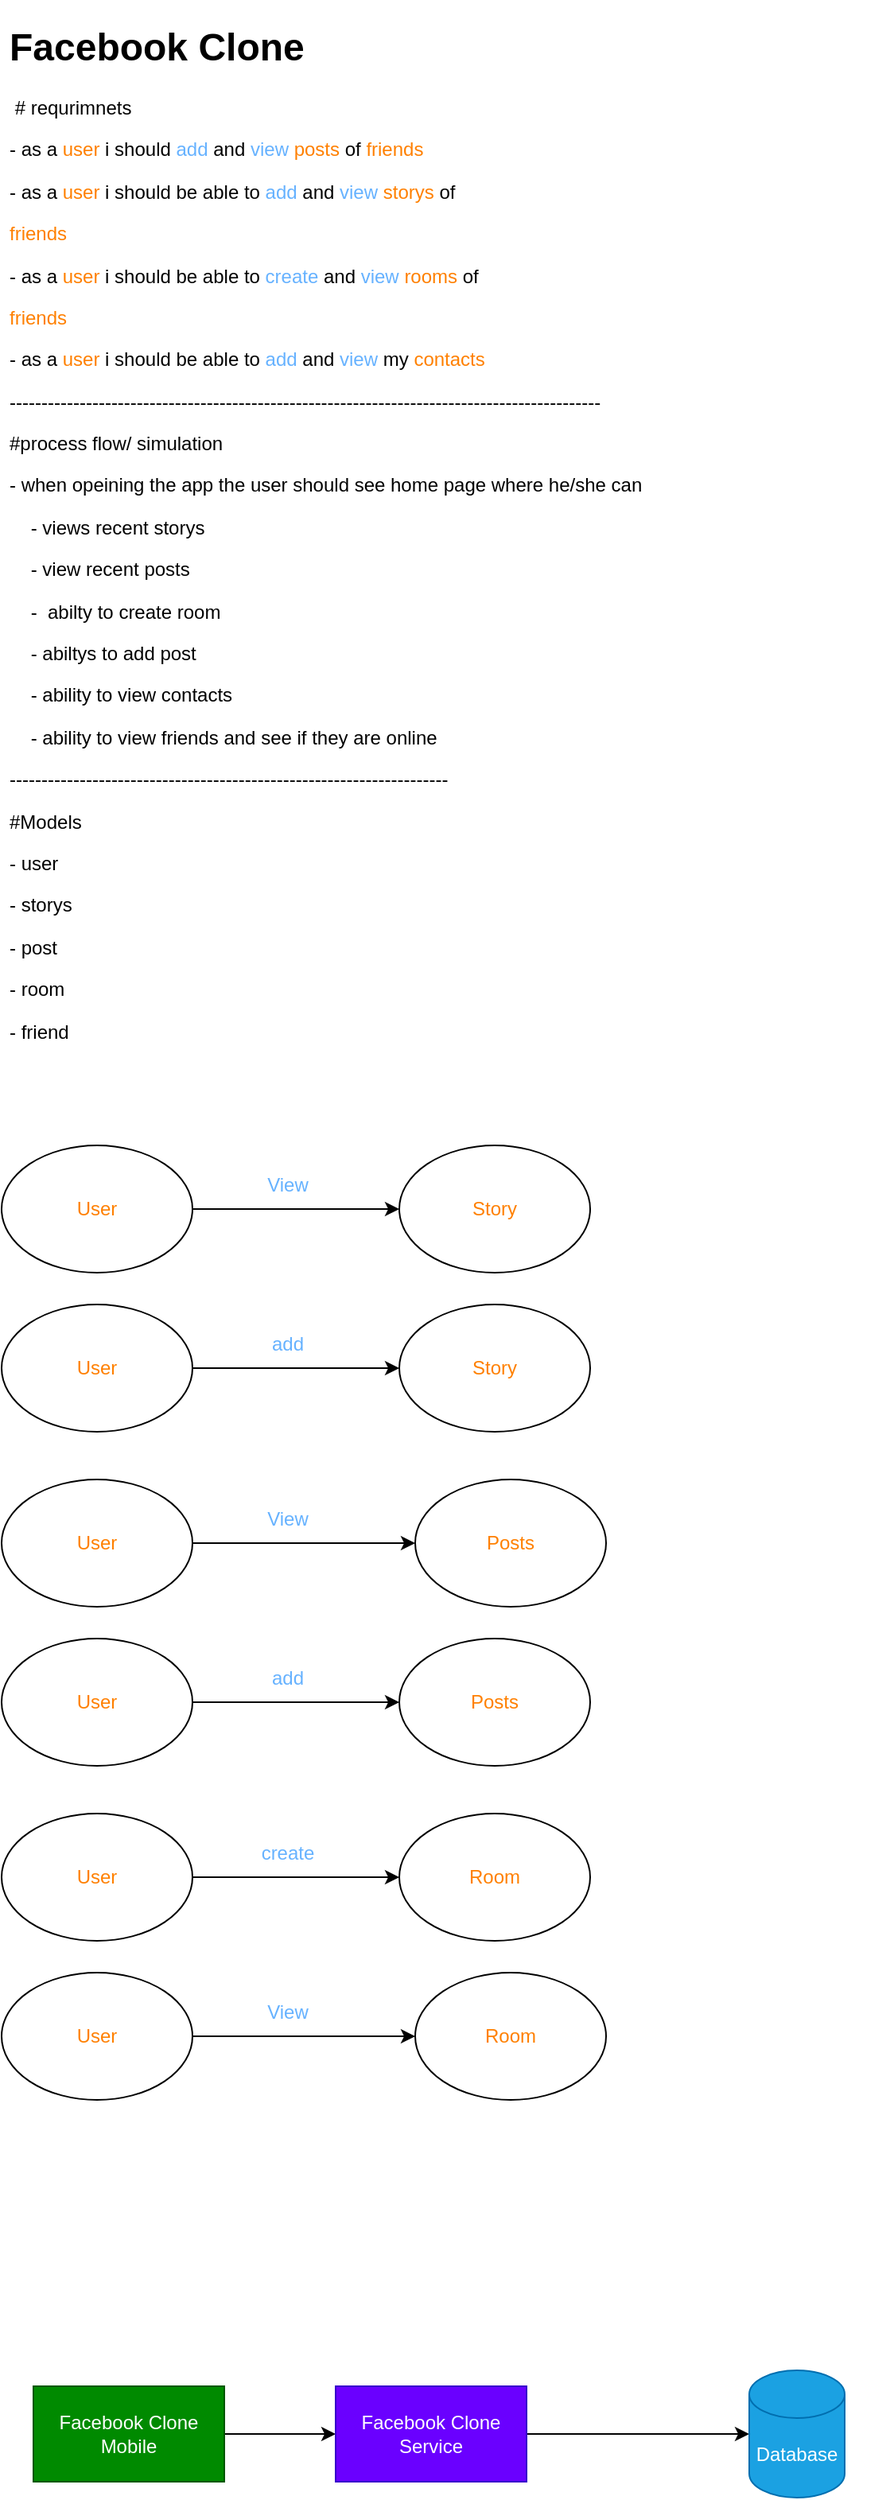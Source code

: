 <mxfile version="17.4.2" type="device"><diagram id="_m_GPxx5_quioB0xssvu" name="Page-1"><mxGraphModel dx="1888" dy="2849" grid="1" gridSize="10" guides="1" tooltips="1" connect="1" arrows="1" fold="1" page="1" pageScale="1" pageWidth="850" pageHeight="1100" math="0" shadow="0"><root><mxCell id="0"/><mxCell id="1" parent="0"/><mxCell id="0wapb-80UdliMuI63vwi-1" value="&lt;h1&gt;Facebook Clone&lt;/h1&gt;&lt;div&gt;&amp;nbsp;# requrimnets&amp;nbsp;&lt;/div&gt;&lt;p&gt;- as a &lt;font color=&quot;#ff8000&quot;&gt;user &lt;/font&gt;i should &lt;font color=&quot;#66b2ff&quot;&gt;add&lt;/font&gt;&lt;font color=&quot;#ffffff&quot;&gt; &lt;/font&gt;and &lt;font color=&quot;#66b2ff&quot;&gt;view &lt;/font&gt;&lt;font color=&quot;#ff8000&quot;&gt;posts &lt;/font&gt;of &lt;font color=&quot;#ff8000&quot;&gt;friends&lt;/font&gt;&lt;/p&gt;&lt;p&gt;- as a &lt;font color=&quot;#ff8000&quot;&gt;user &lt;/font&gt;i should be able to &lt;font color=&quot;#66b2ff&quot;&gt;add &lt;/font&gt;and &lt;font color=&quot;#66b2ff&quot;&gt;view &lt;/font&gt;&lt;font color=&quot;#ff8000&quot;&gt;storys &lt;/font&gt;of&amp;nbsp;&lt;/p&gt;&lt;span style=&quot;color: rgb(255 , 128 , 0)&quot;&gt;friends&lt;/span&gt;&lt;p&gt;- as a &lt;font color=&quot;#ff8000&quot;&gt;user &lt;/font&gt;i should be able to &lt;font color=&quot;#66b2ff&quot;&gt;create &lt;/font&gt;and &lt;font color=&quot;#66b2ff&quot;&gt;view &lt;/font&gt;&lt;font color=&quot;#ff8000&quot;&gt;rooms &lt;/font&gt;of&amp;nbsp;&lt;/p&gt;&lt;span style=&quot;color: rgb(255 , 128 , 0)&quot;&gt;friends&lt;/span&gt;&lt;p&gt;- as a &lt;font color=&quot;#ff8000&quot;&gt;user &lt;/font&gt;i should be able to &lt;font color=&quot;#66b2ff&quot;&gt;add &lt;/font&gt;and &lt;font color=&quot;#66b2ff&quot;&gt;view &lt;/font&gt;my &lt;font color=&quot;#ff8000&quot;&gt;contacts&lt;/font&gt;&lt;/p&gt;&lt;p&gt;---------------------------------------------------------------------------------------------&lt;/p&gt;&lt;p&gt;#process flow/ simulation&lt;/p&gt;&lt;p&gt;- when opeining the app the user should see home page where he/she can&amp;nbsp;&lt;/p&gt;&lt;p&gt;&amp;nbsp; &amp;nbsp; - views recent storys&amp;nbsp;&lt;/p&gt;&lt;p&gt;&amp;nbsp; &amp;nbsp; - view recent posts&amp;nbsp;&lt;/p&gt;&lt;p&gt;&amp;nbsp; &amp;nbsp; -&amp;nbsp; abilty to create room&amp;nbsp;&lt;/p&gt;&lt;p&gt;&amp;nbsp; &amp;nbsp; - abiltys to add post&lt;/p&gt;&lt;p&gt;&amp;nbsp; &amp;nbsp; - ability to view contacts&amp;nbsp;&lt;/p&gt;&lt;p&gt;&amp;nbsp; &amp;nbsp; - ability to view friends and see if they are online&lt;/p&gt;&lt;p&gt;---------------------------------------------------------------------&lt;/p&gt;&lt;p&gt;#Models&amp;nbsp;&lt;/p&gt;&lt;p&gt;- user&lt;/p&gt;&lt;p&gt;- storys&lt;/p&gt;&lt;p&gt;- post&lt;/p&gt;&lt;p&gt;- room&lt;/p&gt;&lt;p&gt;- friend&lt;/p&gt;&lt;p&gt;&lt;br&gt;&lt;/p&gt;" style="text;html=1;strokeColor=none;fillColor=none;spacing=5;spacingTop=-20;whiteSpace=wrap;overflow=hidden;rounded=0;" parent="1" vertex="1"><mxGeometry x="-840" y="-1110" width="560" height="680" as="geometry"/></mxCell><mxCell id="0wapb-80UdliMuI63vwi-7" style="edgeStyle=orthogonalEdgeStyle;rounded=0;orthogonalLoop=1;jettySize=auto;html=1;entryX=0;entryY=0.5;entryDx=0;entryDy=0;" parent="1" source="0wapb-80UdliMuI63vwi-2" target="0wapb-80UdliMuI63vwi-3" edge="1"><mxGeometry relative="1" as="geometry"/></mxCell><mxCell id="0wapb-80UdliMuI63vwi-2" value="Facebook Clone Mobile" style="rounded=0;whiteSpace=wrap;html=1;fillColor=#008a00;fontColor=#ffffff;strokeColor=#005700;" parent="1" vertex="1"><mxGeometry x="-820" y="380" width="120" height="60" as="geometry"/></mxCell><mxCell id="0wapb-80UdliMuI63vwi-6" style="edgeStyle=orthogonalEdgeStyle;rounded=0;orthogonalLoop=1;jettySize=auto;html=1;entryX=0;entryY=0.5;entryDx=0;entryDy=0;entryPerimeter=0;" parent="1" source="0wapb-80UdliMuI63vwi-3" target="0wapb-80UdliMuI63vwi-5" edge="1"><mxGeometry relative="1" as="geometry"/></mxCell><mxCell id="0wapb-80UdliMuI63vwi-3" value="Facebook Clone Service" style="rounded=0;whiteSpace=wrap;html=1;fillColor=#6a00ff;fontColor=#ffffff;strokeColor=#3700CC;" parent="1" vertex="1"><mxGeometry x="-630" y="380" width="120" height="60" as="geometry"/></mxCell><mxCell id="0wapb-80UdliMuI63vwi-5" value="Database" style="shape=cylinder3;whiteSpace=wrap;html=1;boundedLbl=1;backgroundOutline=1;size=15;fillColor=#1ba1e2;fontColor=#ffffff;strokeColor=#006EAF;" parent="1" vertex="1"><mxGeometry x="-370" y="370" width="60" height="80" as="geometry"/></mxCell><mxCell id="0wapb-80UdliMuI63vwi-11" style="edgeStyle=orthogonalEdgeStyle;rounded=0;orthogonalLoop=1;jettySize=auto;html=1;fontColor=#FF8000;" parent="1" source="0wapb-80UdliMuI63vwi-8" target="0wapb-80UdliMuI63vwi-10" edge="1"><mxGeometry relative="1" as="geometry"/></mxCell><mxCell id="0wapb-80UdliMuI63vwi-8" value="&lt;font color=&quot;#ff8000&quot;&gt;User&lt;/font&gt;" style="ellipse;whiteSpace=wrap;html=1;fontColor=#66B2FF;" parent="1" vertex="1"><mxGeometry x="-840" y="-400" width="120" height="80" as="geometry"/></mxCell><mxCell id="0wapb-80UdliMuI63vwi-10" value="Story" style="ellipse;whiteSpace=wrap;html=1;fontColor=#FF8000;" parent="1" vertex="1"><mxGeometry x="-590" y="-400" width="120" height="80" as="geometry"/></mxCell><mxCell id="0wapb-80UdliMuI63vwi-12" value="&lt;font color=&quot;#66b2ff&quot;&gt;View&lt;/font&gt;" style="text;html=1;strokeColor=none;fillColor=none;align=center;verticalAlign=middle;whiteSpace=wrap;rounded=0;fontColor=#FF8000;" parent="1" vertex="1"><mxGeometry x="-690" y="-390" width="60" height="30" as="geometry"/></mxCell><mxCell id="0wapb-80UdliMuI63vwi-16" style="edgeStyle=orthogonalEdgeStyle;rounded=0;orthogonalLoop=1;jettySize=auto;html=1;entryX=0;entryY=0.5;entryDx=0;entryDy=0;fontColor=#FF8000;" parent="1" source="0wapb-80UdliMuI63vwi-13" target="0wapb-80UdliMuI63vwi-14" edge="1"><mxGeometry relative="1" as="geometry"/></mxCell><mxCell id="0wapb-80UdliMuI63vwi-13" value="&lt;font color=&quot;#ff8000&quot;&gt;User&lt;/font&gt;" style="ellipse;whiteSpace=wrap;html=1;fontColor=#66B2FF;" parent="1" vertex="1"><mxGeometry x="-840" y="-300" width="120" height="80" as="geometry"/></mxCell><mxCell id="0wapb-80UdliMuI63vwi-14" value="&lt;font color=&quot;#ff8000&quot;&gt;Story&lt;/font&gt;" style="ellipse;whiteSpace=wrap;html=1;fontColor=#66B2FF;" parent="1" vertex="1"><mxGeometry x="-590" y="-300" width="120" height="80" as="geometry"/></mxCell><mxCell id="0wapb-80UdliMuI63vwi-15" value="&lt;font color=&quot;#66b2ff&quot;&gt;add&lt;/font&gt;" style="text;html=1;strokeColor=none;fillColor=none;align=center;verticalAlign=middle;whiteSpace=wrap;rounded=0;fontColor=#FF8000;" parent="1" vertex="1"><mxGeometry x="-690" y="-290" width="60" height="30" as="geometry"/></mxCell><mxCell id="0wapb-80UdliMuI63vwi-20" style="edgeStyle=orthogonalEdgeStyle;rounded=0;orthogonalLoop=1;jettySize=auto;html=1;entryX=0;entryY=0.5;entryDx=0;entryDy=0;fontColor=#FF8000;" parent="1" source="0wapb-80UdliMuI63vwi-17" target="0wapb-80UdliMuI63vwi-18" edge="1"><mxGeometry relative="1" as="geometry"/></mxCell><mxCell id="0wapb-80UdliMuI63vwi-17" value="&lt;font color=&quot;#ff8000&quot;&gt;User&lt;/font&gt;" style="ellipse;whiteSpace=wrap;html=1;fontColor=#66B2FF;" parent="1" vertex="1"><mxGeometry x="-840" y="-190" width="120" height="80" as="geometry"/></mxCell><mxCell id="0wapb-80UdliMuI63vwi-18" value="&lt;font color=&quot;#ff8000&quot;&gt;Posts&lt;/font&gt;" style="ellipse;whiteSpace=wrap;html=1;fontColor=#66B2FF;" parent="1" vertex="1"><mxGeometry x="-580" y="-190" width="120" height="80" as="geometry"/></mxCell><mxCell id="0wapb-80UdliMuI63vwi-19" value="&lt;font color=&quot;#66b2ff&quot;&gt;View&lt;/font&gt;" style="text;html=1;strokeColor=none;fillColor=none;align=center;verticalAlign=middle;whiteSpace=wrap;rounded=0;fontColor=#FF8000;" parent="1" vertex="1"><mxGeometry x="-690" y="-180" width="60" height="30" as="geometry"/></mxCell><mxCell id="0wapb-80UdliMuI63vwi-24" style="edgeStyle=orthogonalEdgeStyle;rounded=0;orthogonalLoop=1;jettySize=auto;html=1;entryX=0;entryY=0.5;entryDx=0;entryDy=0;fontColor=#FF8000;" parent="1" source="0wapb-80UdliMuI63vwi-21" target="0wapb-80UdliMuI63vwi-22" edge="1"><mxGeometry relative="1" as="geometry"/></mxCell><mxCell id="0wapb-80UdliMuI63vwi-21" value="&lt;font color=&quot;#ff8000&quot;&gt;User&lt;/font&gt;" style="ellipse;whiteSpace=wrap;html=1;fontColor=#66B2FF;" parent="1" vertex="1"><mxGeometry x="-840" y="-90" width="120" height="80" as="geometry"/></mxCell><mxCell id="0wapb-80UdliMuI63vwi-22" value="&lt;font color=&quot;#ff8000&quot;&gt;Posts&lt;/font&gt;" style="ellipse;whiteSpace=wrap;html=1;fontColor=#66B2FF;" parent="1" vertex="1"><mxGeometry x="-590" y="-90" width="120" height="80" as="geometry"/></mxCell><mxCell id="0wapb-80UdliMuI63vwi-23" value="&lt;font color=&quot;#66b2ff&quot;&gt;add&lt;/font&gt;" style="text;html=1;strokeColor=none;fillColor=none;align=center;verticalAlign=middle;whiteSpace=wrap;rounded=0;fontColor=#FF8000;" parent="1" vertex="1"><mxGeometry x="-690" y="-80" width="60" height="30" as="geometry"/></mxCell><mxCell id="0wapb-80UdliMuI63vwi-28" style="edgeStyle=orthogonalEdgeStyle;rounded=0;orthogonalLoop=1;jettySize=auto;html=1;entryX=0;entryY=0.5;entryDx=0;entryDy=0;fontColor=#FF8000;" parent="1" source="0wapb-80UdliMuI63vwi-25" target="0wapb-80UdliMuI63vwi-26" edge="1"><mxGeometry relative="1" as="geometry"/></mxCell><mxCell id="0wapb-80UdliMuI63vwi-25" value="&lt;font color=&quot;#ff8000&quot;&gt;User&lt;/font&gt;" style="ellipse;whiteSpace=wrap;html=1;fontColor=#66B2FF;" parent="1" vertex="1"><mxGeometry x="-840" y="20" width="120" height="80" as="geometry"/></mxCell><mxCell id="0wapb-80UdliMuI63vwi-26" value="&lt;font color=&quot;#ff8000&quot;&gt;Room&lt;/font&gt;" style="ellipse;whiteSpace=wrap;html=1;fontColor=#66B2FF;" parent="1" vertex="1"><mxGeometry x="-590" y="20" width="120" height="80" as="geometry"/></mxCell><mxCell id="0wapb-80UdliMuI63vwi-27" value="&lt;font color=&quot;#66b2ff&quot;&gt;create&lt;/font&gt;" style="text;html=1;strokeColor=none;fillColor=none;align=center;verticalAlign=middle;whiteSpace=wrap;rounded=0;fontColor=#FF8000;" parent="1" vertex="1"><mxGeometry x="-690" y="30" width="60" height="30" as="geometry"/></mxCell><mxCell id="0wapb-80UdliMuI63vwi-32" style="edgeStyle=orthogonalEdgeStyle;rounded=0;orthogonalLoop=1;jettySize=auto;html=1;entryX=0;entryY=0.5;entryDx=0;entryDy=0;fontColor=#FF8000;" parent="1" source="0wapb-80UdliMuI63vwi-29" target="0wapb-80UdliMuI63vwi-30" edge="1"><mxGeometry relative="1" as="geometry"/></mxCell><mxCell id="0wapb-80UdliMuI63vwi-29" value="&lt;font color=&quot;#ff8000&quot;&gt;User&lt;/font&gt;" style="ellipse;whiteSpace=wrap;html=1;fontColor=#66B2FF;" parent="1" vertex="1"><mxGeometry x="-840" y="120" width="120" height="80" as="geometry"/></mxCell><mxCell id="0wapb-80UdliMuI63vwi-30" value="&lt;font color=&quot;#ff8000&quot;&gt;Room&lt;/font&gt;" style="ellipse;whiteSpace=wrap;html=1;fontColor=#66B2FF;" parent="1" vertex="1"><mxGeometry x="-580" y="120" width="120" height="80" as="geometry"/></mxCell><mxCell id="0wapb-80UdliMuI63vwi-31" value="&lt;font color=&quot;#66b2ff&quot;&gt;View&lt;/font&gt;" style="text;html=1;strokeColor=none;fillColor=none;align=center;verticalAlign=middle;whiteSpace=wrap;rounded=0;fontColor=#FF8000;" parent="1" vertex="1"><mxGeometry x="-690" y="130" width="60" height="30" as="geometry"/></mxCell></root></mxGraphModel></diagram></mxfile>